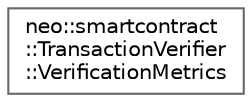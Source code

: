 digraph "Graphical Class Hierarchy"
{
 // LATEX_PDF_SIZE
  bgcolor="transparent";
  edge [fontname=Helvetica,fontsize=10,labelfontname=Helvetica,labelfontsize=10];
  node [fontname=Helvetica,fontsize=10,shape=box,height=0.2,width=0.4];
  rankdir="LR";
  Node0 [id="Node000000",label="neo::smartcontract\l::TransactionVerifier\l::VerificationMetrics",height=0.2,width=0.4,color="grey40", fillcolor="white", style="filled",URL="$structneo_1_1smartcontract_1_1_transaction_verifier_1_1_verification_metrics.html",tooltip=" "];
}
